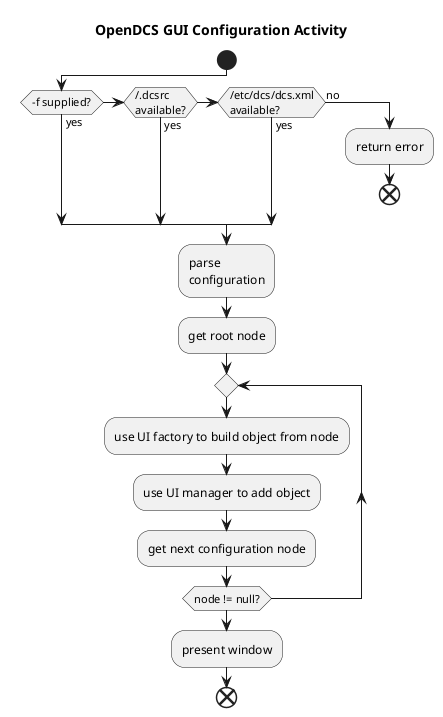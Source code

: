 @startuml

/' OpenDCS GUI Configuration Activity
 '
 ' Describes the way that the GUI software compiles its data model using the
 ' configuration files that are either provided or located in known folders.
 '/

title OpenDCS GUI Configuration Activity

start
  if (-f supplied?) then (yes)
  elseif (~/.dcsrc\navailable?) then (yes)
  elseif (/etc/dcs/dcs.xml\navailable?) then (yes)
  else (no)
    :return error;
    end
  endif
  :parse\nconfiguration;
  :get root node;
  repeat
    :use UI factory to build object from node;
    :use UI manager to add object;
    :get next configuration node;
  repeat while (node != null?)
  :present window;
end

@enduml
